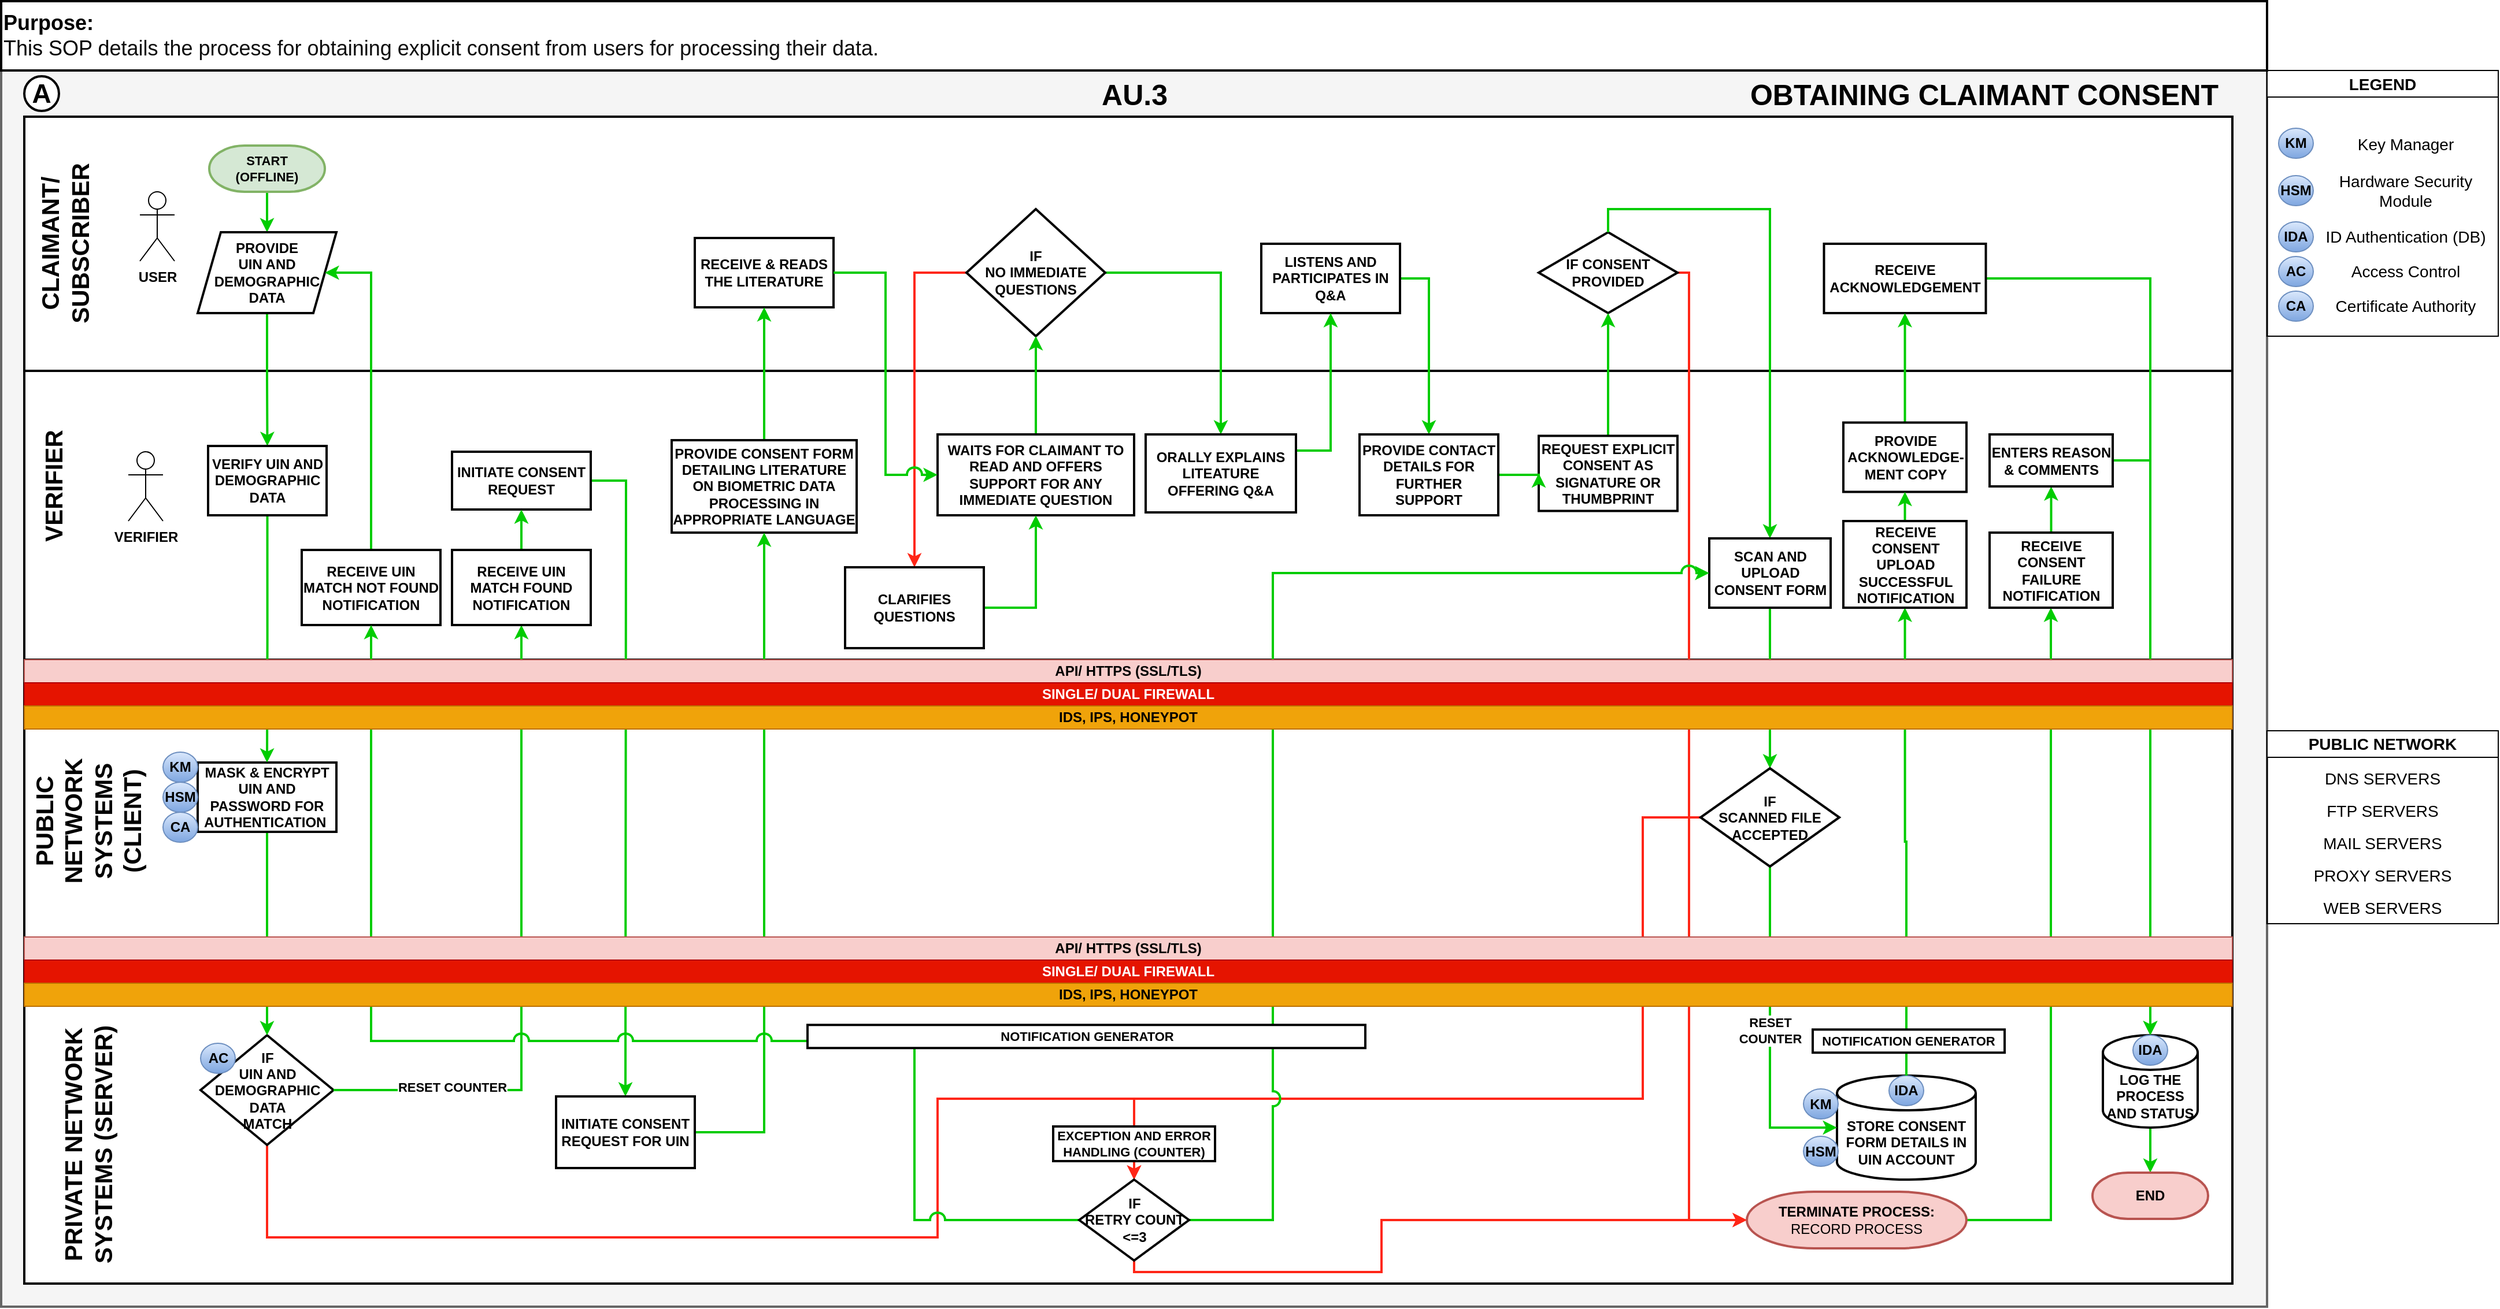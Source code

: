 <mxfile version="20.7.4" type="device"><diagram id="tNvNsEMvDkDMT7WeLGfM" name="Page-1"><mxGraphModel dx="2908" dy="743" grid="1" gridSize="10" guides="1" tooltips="1" connect="1" arrows="1" fold="1" page="1" pageScale="1" pageWidth="1920" pageHeight="1200" math="0" shadow="0"><root><mxCell id="0"/><mxCell id="1" parent="0"/><mxCell id="E5M4O6Q0sdLkuVF7K7NS-40" value="" style="rounded=0;whiteSpace=wrap;html=1;fontSize=22;fillColor=#f5f5f5;fontColor=#333333;strokeColor=#666666;direction=east;strokeWidth=2;fontStyle=1" parent="1" vertex="1"><mxGeometry x="-150" y="120" width="1960" height="1070" as="geometry"/></mxCell><mxCell id="_vOd7280G5e7iA6d7c9s-8" value="" style="rounded=0;whiteSpace=wrap;html=1;fontSize=25;strokeWidth=2;fontStyle=1" parent="1" vertex="1"><mxGeometry x="-130" y="630" width="1910" height="260" as="geometry"/></mxCell><mxCell id="3YjntON_A2WyxVC3kMfs-15" value="" style="rounded=0;whiteSpace=wrap;html=1;fontSize=25;strokeWidth=2;fontStyle=1" parent="1" vertex="1"><mxGeometry x="-130" y="890" width="1910" height="280" as="geometry"/></mxCell><mxCell id="E5M4O6Q0sdLkuVF7K7NS-34" value="" style="rounded=0;whiteSpace=wrap;html=1;fontSize=25;strokeWidth=2;fontStyle=1" parent="1" vertex="1"><mxGeometry x="-130" y="160" width="1910" height="220" as="geometry"/></mxCell><mxCell id="E5M4O6Q0sdLkuVF7K7NS-37" value="" style="rounded=0;whiteSpace=wrap;html=1;fontSize=25;strokeWidth=2;fontStyle=1" parent="1" vertex="1"><mxGeometry x="-130" y="380" width="1910" height="250" as="geometry"/></mxCell><mxCell id="E5M4O6Q0sdLkuVF7K7NS-1" value="AU.3" style="text;html=1;align=center;verticalAlign=middle;resizable=0;points=[];autosize=1;strokeColor=none;fillColor=none;strokeWidth=2;fontStyle=1;fontSize=25;" parent="1" vertex="1"><mxGeometry x="790" y="120" width="80" height="40" as="geometry"/></mxCell><mxCell id="E5M4O6Q0sdLkuVF7K7NS-2" value="RECEIVE &amp;amp; READS THE LITERATURE" style="rounded=0;whiteSpace=wrap;html=1;strokeWidth=2;fontStyle=1" parent="1" vertex="1"><mxGeometry x="450" y="265" width="120" height="60" as="geometry"/></mxCell><mxCell id="3YjntON_A2WyxVC3kMfs-30" style="edgeStyle=orthogonalEdgeStyle;rounded=0;orthogonalLoop=1;jettySize=auto;html=1;exitX=1;exitY=0.5;exitDx=0;exitDy=0;entryX=0.5;entryY=0;entryDx=0;entryDy=0;strokeColor=#00CC00;strokeWidth=2;fontStyle=1;" parent="1" source="E5M4O6Q0sdLkuVF7K7NS-3" target="E5M4O6Q0sdLkuVF7K7NS-9" edge="1"><mxGeometry relative="1" as="geometry"><Array as="points"><mxPoint x="905" y="295"/></Array></mxGeometry></mxCell><mxCell id="3YjntON_A2WyxVC3kMfs-31" style="edgeStyle=orthogonalEdgeStyle;rounded=0;orthogonalLoop=1;jettySize=auto;html=1;exitX=0;exitY=0.5;exitDx=0;exitDy=0;entryX=0.5;entryY=0;entryDx=0;entryDy=0;strokeColor=#FF2617;strokeWidth=2;fontStyle=1;" parent="1" source="E5M4O6Q0sdLkuVF7K7NS-3" target="E5M4O6Q0sdLkuVF7K7NS-13" edge="1"><mxGeometry relative="1" as="geometry"/></mxCell><mxCell id="E5M4O6Q0sdLkuVF7K7NS-3" value="IF &lt;br&gt;NO IMMEDIATE QUESTIONS" style="rhombus;whiteSpace=wrap;html=1;strokeWidth=2;fontStyle=1" parent="1" vertex="1"><mxGeometry x="685" y="240" width="120" height="110" as="geometry"/></mxCell><mxCell id="3YjntON_A2WyxVC3kMfs-11" style="edgeStyle=orthogonalEdgeStyle;rounded=0;orthogonalLoop=1;jettySize=auto;html=1;exitX=1;exitY=0.5;exitDx=0;exitDy=0;entryX=0.5;entryY=0;entryDx=0;entryDy=0;strokeColor=#00CC00;strokeWidth=2;fontStyle=1;" parent="1" source="E5M4O6Q0sdLkuVF7K7NS-4" target="3YjntON_A2WyxVC3kMfs-10" edge="1"><mxGeometry relative="1" as="geometry"/></mxCell><mxCell id="E5M4O6Q0sdLkuVF7K7NS-4" value="RECEIVE ACKNOWLEDGEMENT" style="rounded=0;whiteSpace=wrap;html=1;strokeWidth=2;fontStyle=1" parent="1" vertex="1"><mxGeometry x="1426.75" y="270" width="140" height="60" as="geometry"/></mxCell><mxCell id="E5M4O6Q0sdLkuVF7K7NS-24" style="edgeStyle=orthogonalEdgeStyle;rounded=0;orthogonalLoop=1;jettySize=auto;html=1;exitX=0.5;exitY=1;exitDx=0;exitDy=0;entryX=0.5;entryY=0;entryDx=0;entryDy=0;strokeColor=#00CC00;strokeWidth=2;fontStyle=1" parent="1" source="3YjntON_A2WyxVC3kMfs-35" target="3YjntON_A2WyxVC3kMfs-55" edge="1"><mxGeometry relative="1" as="geometry"/></mxCell><mxCell id="3YjntON_A2WyxVC3kMfs-8" style="edgeStyle=orthogonalEdgeStyle;rounded=0;orthogonalLoop=1;jettySize=auto;html=1;exitX=1;exitY=0.5;exitDx=0;exitDy=0;entryX=0;entryY=0.5;entryDx=0;entryDy=0;entryPerimeter=0;strokeColor=#FF2617;strokeWidth=2;fontStyle=1;" parent="1" source="E5M4O6Q0sdLkuVF7K7NS-5" target="3YjntON_A2WyxVC3kMfs-7" edge="1"><mxGeometry relative="1" as="geometry"><Array as="points"><mxPoint x="1310" y="295"/><mxPoint x="1310" y="1115"/></Array></mxGeometry></mxCell><mxCell id="E5M4O6Q0sdLkuVF7K7NS-5" value="IF CONSENT PROVIDED" style="rounded=0;whiteSpace=wrap;html=1;strokeWidth=2;fontStyle=1;shape=rhombus;perimeter=rhombusPerimeter;" parent="1" vertex="1"><mxGeometry x="1180" y="260" width="120" height="70" as="geometry"/></mxCell><mxCell id="E5M4O6Q0sdLkuVF7K7NS-20" style="edgeStyle=orthogonalEdgeStyle;rounded=0;orthogonalLoop=1;jettySize=auto;html=1;exitX=1;exitY=0.5;exitDx=0;exitDy=0;entryX=0.5;entryY=0;entryDx=0;entryDy=0;strokeColor=#00CC00;strokeWidth=2;fontStyle=1" parent="1" source="E5M4O6Q0sdLkuVF7K7NS-6" target="E5M4O6Q0sdLkuVF7K7NS-14" edge="1"><mxGeometry relative="1" as="geometry"/></mxCell><mxCell id="E5M4O6Q0sdLkuVF7K7NS-6" value="LISTENS AND PARTICIPATES IN Q&amp;amp;A" style="rounded=0;whiteSpace=wrap;html=1;strokeWidth=2;fontStyle=1" parent="1" vertex="1"><mxGeometry x="940" y="270" width="120" height="60" as="geometry"/></mxCell><mxCell id="3YjntON_A2WyxVC3kMfs-5" style="edgeStyle=orthogonalEdgeStyle;rounded=0;orthogonalLoop=1;jettySize=auto;html=1;exitX=0.5;exitY=0;exitDx=0;exitDy=0;entryX=0.5;entryY=1;entryDx=0;entryDy=0;strokeColor=#00CC00;strokeWidth=2;fontStyle=1;" parent="1" source="E5M4O6Q0sdLkuVF7K7NS-7" target="E5M4O6Q0sdLkuVF7K7NS-2" edge="1"><mxGeometry relative="1" as="geometry"><mxPoint x="700" y="440" as="sourcePoint"/></mxGeometry></mxCell><mxCell id="E5M4O6Q0sdLkuVF7K7NS-7" value="PROVIDE CONSENT FORM DETAILING LITERATURE ON BIOMETRIC DATA PROCESSING IN APPROPRIATE LANGUAGE" style="rounded=0;whiteSpace=wrap;html=1;strokeWidth=2;fontStyle=1" parent="1" vertex="1"><mxGeometry x="430" y="440" width="160" height="80" as="geometry"/></mxCell><mxCell id="3YjntON_A2WyxVC3kMfs-27" style="edgeStyle=orthogonalEdgeStyle;rounded=0;orthogonalLoop=1;jettySize=auto;html=1;exitX=0.5;exitY=0;exitDx=0;exitDy=0;entryX=0.5;entryY=1;entryDx=0;entryDy=0;strokeColor=#00CC00;strokeWidth=2;fontStyle=1;" parent="1" source="E5M4O6Q0sdLkuVF7K7NS-8" target="E5M4O6Q0sdLkuVF7K7NS-3" edge="1"><mxGeometry relative="1" as="geometry"/></mxCell><mxCell id="E5M4O6Q0sdLkuVF7K7NS-8" value="WAITS FOR CLAIMANT TO READ AND OFFERS SUPPORT FOR ANY IMMEDIATE QUESTION" style="rounded=0;whiteSpace=wrap;html=1;strokeWidth=2;fontStyle=1" parent="1" vertex="1"><mxGeometry x="660" y="435" width="170" height="70" as="geometry"/></mxCell><mxCell id="E5M4O6Q0sdLkuVF7K7NS-21" style="edgeStyle=orthogonalEdgeStyle;rounded=0;orthogonalLoop=1;jettySize=auto;html=1;exitX=1;exitY=0.5;exitDx=0;exitDy=0;strokeColor=#00CC00;strokeWidth=2;fontStyle=1;entryX=0.5;entryY=1;entryDx=0;entryDy=0;" parent="1" source="E5M4O6Q0sdLkuVF7K7NS-9" target="E5M4O6Q0sdLkuVF7K7NS-6" edge="1"><mxGeometry relative="1" as="geometry"><Array as="points"><mxPoint x="970" y="449"/><mxPoint x="1000" y="449"/></Array></mxGeometry></mxCell><mxCell id="E5M4O6Q0sdLkuVF7K7NS-9" value="ORALLY EXPLAINS LITEATURE OFFERING Q&amp;amp;A" style="rounded=0;whiteSpace=wrap;html=1;strokeWidth=2;fontStyle=1" parent="1" vertex="1"><mxGeometry x="840" y="435" width="130" height="67.5" as="geometry"/></mxCell><mxCell id="3YjntON_A2WyxVC3kMfs-58" style="edgeStyle=orthogonalEdgeStyle;rounded=0;orthogonalLoop=1;jettySize=auto;html=1;exitX=0.5;exitY=0;exitDx=0;exitDy=0;entryX=0.5;entryY=1;entryDx=0;entryDy=0;strokeColor=#00CC00;strokeWidth=2;fontStyle=1;" parent="1" source="E5M4O6Q0sdLkuVF7K7NS-11" target="E5M4O6Q0sdLkuVF7K7NS-4" edge="1"><mxGeometry relative="1" as="geometry"/></mxCell><mxCell id="E5M4O6Q0sdLkuVF7K7NS-11" value="PROVIDE ACKNOWLEDGE-MENT COPY" style="rounded=0;whiteSpace=wrap;html=1;strokeWidth=2;fontStyle=1" parent="1" vertex="1"><mxGeometry x="1443.5" y="424.75" width="106.5" height="60" as="geometry"/></mxCell><mxCell id="E5M4O6Q0sdLkuVF7K7NS-23" style="edgeStyle=orthogonalEdgeStyle;rounded=0;orthogonalLoop=1;jettySize=auto;html=1;exitX=0.5;exitY=0;exitDx=0;exitDy=0;strokeColor=#00CC00;strokeWidth=2;fontStyle=1" parent="1" source="E5M4O6Q0sdLkuVF7K7NS-12" target="E5M4O6Q0sdLkuVF7K7NS-5" edge="1"><mxGeometry relative="1" as="geometry"/></mxCell><mxCell id="E5M4O6Q0sdLkuVF7K7NS-12" value="REQUEST EXPLICIT CONSENT AS SIGNATURE OR THUMBPRINT" style="rounded=0;whiteSpace=wrap;html=1;strokeWidth=2;fontStyle=1" parent="1" vertex="1"><mxGeometry x="1180" y="436.25" width="120" height="65" as="geometry"/></mxCell><mxCell id="3YjntON_A2WyxVC3kMfs-32" style="edgeStyle=orthogonalEdgeStyle;rounded=0;orthogonalLoop=1;jettySize=auto;html=1;exitX=1;exitY=0.5;exitDx=0;exitDy=0;entryX=0.5;entryY=1;entryDx=0;entryDy=0;strokeColor=#00CC00;strokeWidth=2;fontStyle=1;" parent="1" source="E5M4O6Q0sdLkuVF7K7NS-13" target="E5M4O6Q0sdLkuVF7K7NS-8" edge="1"><mxGeometry relative="1" as="geometry"/></mxCell><mxCell id="E5M4O6Q0sdLkuVF7K7NS-13" value="CLARIFIES QUESTIONS" style="rounded=0;whiteSpace=wrap;html=1;strokeWidth=2;fontStyle=1" parent="1" vertex="1"><mxGeometry x="580" y="550" width="120" height="70" as="geometry"/></mxCell><mxCell id="3YjntON_A2WyxVC3kMfs-6" style="edgeStyle=orthogonalEdgeStyle;rounded=0;orthogonalLoop=1;jettySize=auto;html=1;entryX=0;entryY=0.5;entryDx=0;entryDy=0;exitX=1;exitY=0.5;exitDx=0;exitDy=0;strokeColor=#00CC00;strokeWidth=2;fontStyle=1;" parent="1" source="E5M4O6Q0sdLkuVF7K7NS-14" target="E5M4O6Q0sdLkuVF7K7NS-12" edge="1"><mxGeometry relative="1" as="geometry"/></mxCell><mxCell id="E5M4O6Q0sdLkuVF7K7NS-14" value="PROVIDE CONTACT DETAILS FOR FURTHER SUPPORT" style="rounded=0;whiteSpace=wrap;html=1;strokeWidth=2;fontStyle=1" parent="1" vertex="1"><mxGeometry x="1025" y="435" width="120" height="70" as="geometry"/></mxCell><mxCell id="E5M4O6Q0sdLkuVF7K7NS-30" value="OBTAINING CLAIMANT CONSENT" style="text;html=1;align=center;verticalAlign=middle;resizable=0;points=[];autosize=1;strokeColor=none;fillColor=none;fontSize=25;fontStyle=1" parent="1" vertex="1"><mxGeometry x="1350" y="120" width="430" height="40" as="geometry"/></mxCell><mxCell id="E5M4O6Q0sdLkuVF7K7NS-32" value="CLAIMANT/&lt;br style=&quot;font-size: 21px;&quot;&gt;SUBSCRIBER" style="text;html=1;align=center;verticalAlign=middle;resizable=0;points=[];autosize=1;strokeColor=none;fillColor=none;fontSize=21;fontStyle=1;horizontal=0;" parent="1" vertex="1"><mxGeometry x="-130" y="195" width="70" height="150" as="geometry"/></mxCell><mxCell id="E5M4O6Q0sdLkuVF7K7NS-33" value="VERIFIER" style="text;html=1;align=center;verticalAlign=middle;resizable=0;points=[];autosize=1;strokeColor=none;fillColor=none;fontSize=21;fontStyle=1;horizontal=0;" parent="1" vertex="1"><mxGeometry x="-130" y="425" width="50" height="110" as="geometry"/></mxCell><mxCell id="3YjntON_A2WyxVC3kMfs-18" style="edgeStyle=orthogonalEdgeStyle;rounded=0;orthogonalLoop=1;jettySize=auto;html=1;exitX=0.5;exitY=1;exitDx=0;exitDy=0;exitPerimeter=0;entryX=0.5;entryY=0;entryDx=0;entryDy=0;fontSize=11;fillColor=default;strokeWidth=2;fontStyle=1;strokeColor=#00CC00;" parent="1" source="3YjntON_A2WyxVC3kMfs-1" target="3YjntON_A2WyxVC3kMfs-17" edge="1"><mxGeometry relative="1" as="geometry"/></mxCell><mxCell id="3YjntON_A2WyxVC3kMfs-1" value="&lt;b style=&quot;font-size: 11px;&quot;&gt;START&lt;br&gt;(OFFLINE)&lt;br&gt;&lt;/b&gt;" style="strokeWidth=2;html=1;shape=mxgraph.flowchart.terminator;whiteSpace=wrap;fillColor=#d5e8d4;strokeColor=#82b366;fontSize=11;" parent="1" vertex="1"><mxGeometry x="30" y="185" width="100" height="40" as="geometry"/></mxCell><mxCell id="_vOd7280G5e7iA6d7c9s-45" style="edgeStyle=orthogonalEdgeStyle;rounded=0;orthogonalLoop=1;jettySize=auto;html=1;exitX=1;exitY=0.5;exitDx=0;exitDy=0;exitPerimeter=0;strokeColor=#00CC00;strokeWidth=2;fontStyle=1;" parent="1" source="3YjntON_A2WyxVC3kMfs-7" target="F3yoGy7IdvXtqkMi2CL_-4" edge="1"><mxGeometry relative="1" as="geometry"><Array as="points"><mxPoint x="1623" y="1115"/></Array></mxGeometry></mxCell><mxCell id="3YjntON_A2WyxVC3kMfs-7" value="&lt;span style=&quot;border-color: var(--border-color);&quot;&gt;&lt;b&gt;TERMINATE PROCESS:&lt;br&gt;&lt;/b&gt;RECORD PROCESS&lt;br&gt;&lt;/span&gt;" style="strokeWidth=2;html=1;shape=mxgraph.flowchart.terminator;whiteSpace=wrap;fillColor=#f8cecc;strokeColor=#b85450;" parent="1" vertex="1"><mxGeometry x="1360" y="1090.5" width="190" height="49" as="geometry"/></mxCell><mxCell id="3YjntON_A2WyxVC3kMfs-13" style="edgeStyle=orthogonalEdgeStyle;rounded=0;orthogonalLoop=1;jettySize=auto;html=1;exitX=0.5;exitY=1;exitDx=0;exitDy=0;strokeColor=#00CC00;strokeWidth=2;fontStyle=1;" parent="1" source="3YjntON_A2WyxVC3kMfs-10" target="3YjntON_A2WyxVC3kMfs-12" edge="1"><mxGeometry relative="1" as="geometry"/></mxCell><mxCell id="3YjntON_A2WyxVC3kMfs-10" value="LOG THE PROCESS AND STATUS" style="rounded=0;whiteSpace=wrap;html=1;strokeWidth=2;fontStyle=1;shape=cylinder3;boundedLbl=1;backgroundOutline=1;size=15;" parent="1" vertex="1"><mxGeometry x="1668" y="955" width="82" height="80" as="geometry"/></mxCell><mxCell id="3YjntON_A2WyxVC3kMfs-12" value="&lt;b&gt;END&lt;/b&gt;" style="strokeWidth=2;html=1;shape=mxgraph.flowchart.terminator;whiteSpace=wrap;fillColor=#f8cecc;strokeColor=#b85450;" parent="1" vertex="1"><mxGeometry x="1659" y="1074" width="100" height="40" as="geometry"/></mxCell><mxCell id="3YjntON_A2WyxVC3kMfs-14" value="A" style="ellipse;whiteSpace=wrap;html=1;aspect=fixed;rounded=0;strokeWidth=2;fontStyle=1;fontSize=23;" parent="1" vertex="1"><mxGeometry x="-130" y="125" width="30" height="30" as="geometry"/></mxCell><mxCell id="3YjntON_A2WyxVC3kMfs-16" value="&lt;font style=&quot;font-size: 21px;&quot;&gt;PRIVATE NETWORK&lt;br style=&quot;border-color: var(--border-color); font-size: 21px;&quot;&gt;SYSTEMS (SERVER)&lt;/font&gt;" style="text;html=1;align=center;verticalAlign=middle;resizable=0;points=[];autosize=1;strokeColor=none;fillColor=none;fontSize=21;fontStyle=1;horizontal=0;" parent="1" vertex="1"><mxGeometry x="-110" y="940" width="70" height="220" as="geometry"/></mxCell><mxCell id="_vOd7280G5e7iA6d7c9s-19" style="edgeStyle=orthogonalEdgeStyle;rounded=0;orthogonalLoop=1;jettySize=auto;html=1;exitX=0.5;exitY=1;exitDx=0;exitDy=0;entryX=0.5;entryY=0;entryDx=0;entryDy=0;strokeColor=#00CC00;strokeWidth=2;fontStyle=1;" parent="1" source="3YjntON_A2WyxVC3kMfs-17" target="_vOd7280G5e7iA6d7c9s-18" edge="1"><mxGeometry relative="1" as="geometry"/></mxCell><mxCell id="3YjntON_A2WyxVC3kMfs-17" value="PROVIDE &lt;br&gt;UIN AND DEMOGRAPHIC DATA" style="rounded=0;whiteSpace=wrap;html=1;strokeWidth=2;fontStyle=1;shape=parallelogram;perimeter=parallelogramPerimeter;fixedSize=1;" parent="1" vertex="1"><mxGeometry x="20" y="260" width="120" height="70" as="geometry"/></mxCell><mxCell id="_vOd7280G5e7iA6d7c9s-30" style="edgeStyle=orthogonalEdgeStyle;rounded=0;orthogonalLoop=1;jettySize=auto;html=1;exitX=1;exitY=0.5;exitDx=0;exitDy=0;entryX=0.5;entryY=0;entryDx=0;entryDy=0;strokeColor=#00CC00;strokeWidth=2;fontStyle=1;" parent="1" source="3YjntON_A2WyxVC3kMfs-19" edge="1"><mxGeometry relative="1" as="geometry"><mxPoint x="390" y="1008" as="targetPoint"/></mxGeometry></mxCell><mxCell id="3YjntON_A2WyxVC3kMfs-19" value="INITIATE CONSENT REQUEST" style="rounded=0;whiteSpace=wrap;html=1;strokeWidth=2;fontStyle=1" parent="1" vertex="1"><mxGeometry x="240" y="450" width="120" height="50" as="geometry"/></mxCell><mxCell id="3YjntON_A2WyxVC3kMfs-25" style="edgeStyle=orthogonalEdgeStyle;rounded=0;orthogonalLoop=1;jettySize=auto;html=1;exitX=1;exitY=0.5;exitDx=0;exitDy=0;exitPerimeter=0;entryX=0.5;entryY=1;entryDx=0;entryDy=0;strokeColor=#00CC00;strokeWidth=2;fontStyle=1;" parent="1" source="3YjntON_A2WyxVC3kMfs-21" target="E5M4O6Q0sdLkuVF7K7NS-7" edge="1"><mxGeometry relative="1" as="geometry"/></mxCell><mxCell id="3YjntON_A2WyxVC3kMfs-21" value="INITIATE CONSENT REQUEST FOR UIN" style="rounded=0;whiteSpace=wrap;html=1;strokeWidth=2;fontStyle=1;shape=label;boundedLbl=1;backgroundOutline=1;size=15;" parent="1" vertex="1"><mxGeometry x="330" y="1008" width="120" height="62" as="geometry"/></mxCell><mxCell id="3YjntON_A2WyxVC3kMfs-39" style="edgeStyle=orthogonalEdgeStyle;rounded=0;orthogonalLoop=1;jettySize=auto;html=1;exitX=0.5;exitY=0;exitDx=0;exitDy=0;exitPerimeter=0;entryX=0.5;entryY=1;entryDx=0;entryDy=0;strokeColor=#00CC00;strokeWidth=2;fontStyle=1;" parent="1" source="_vOd7280G5e7iA6d7c9s-43" target="E5M4O6Q0sdLkuVF7K7NS-11" edge="1"><mxGeometry relative="1" as="geometry"/></mxCell><mxCell id="3YjntON_A2WyxVC3kMfs-33" value="STORE CONSENT FORM DETAILS IN UIN ACCOUNT" style="rounded=0;whiteSpace=wrap;html=1;strokeWidth=2;fontStyle=1;shape=cylinder3;boundedLbl=1;backgroundOutline=1;size=15;" parent="1" vertex="1"><mxGeometry x="1438" y="990" width="120" height="90" as="geometry"/></mxCell><mxCell id="3YjntON_A2WyxVC3kMfs-34" value="IDA" style="ellipse;whiteSpace=wrap;html=1;fillColor=#dae8fc;strokeColor=#6c8ebf;gradientColor=#7ea6e0;fontStyle=1" parent="1" vertex="1"><mxGeometry x="1483" y="990" width="30" height="26" as="geometry"/></mxCell><mxCell id="3YjntON_A2WyxVC3kMfs-37" value="" style="edgeStyle=orthogonalEdgeStyle;rounded=0;orthogonalLoop=1;jettySize=auto;html=1;exitX=0.5;exitY=0;exitDx=0;exitDy=0;entryX=0.5;entryY=0;entryDx=0;entryDy=0;strokeColor=#00CC00;strokeWidth=2;fontStyle=1" parent="1" source="E5M4O6Q0sdLkuVF7K7NS-5" target="3YjntON_A2WyxVC3kMfs-35" edge="1"><mxGeometry relative="1" as="geometry"><mxPoint x="1390" y="260" as="sourcePoint"/><mxPoint x="1560" y="660" as="targetPoint"/></mxGeometry></mxCell><mxCell id="3YjntON_A2WyxVC3kMfs-35" value="SCAN AND UPLOAD CONSENT FORM" style="rounded=0;whiteSpace=wrap;html=1;strokeWidth=2;fontStyle=1" parent="1" vertex="1"><mxGeometry x="1327.5" y="525" width="105" height="60" as="geometry"/></mxCell><mxCell id="3YjntON_A2WyxVC3kMfs-40" value="IDA" style="ellipse;whiteSpace=wrap;html=1;fillColor=#dae8fc;strokeColor=#6c8ebf;gradientColor=#7ea6e0;fontStyle=1" parent="1" vertex="1"><mxGeometry x="1694" y="955" width="30" height="26" as="geometry"/></mxCell><mxCell id="3YjntON_A2WyxVC3kMfs-56" style="edgeStyle=orthogonalEdgeStyle;rounded=0;orthogonalLoop=1;jettySize=auto;html=1;exitX=0;exitY=0.5;exitDx=0;exitDy=0;strokeColor=#FF2617;strokeWidth=2;fontStyle=1;" parent="1" source="3YjntON_A2WyxVC3kMfs-55" target="_vOd7280G5e7iA6d7c9s-28" edge="1"><mxGeometry relative="1" as="geometry"><Array as="points"><mxPoint x="1270" y="767"/><mxPoint x="1270" y="1010"/><mxPoint x="830" y="1010"/></Array></mxGeometry></mxCell><mxCell id="3YjntON_A2WyxVC3kMfs-57" value="RESET&lt;br&gt;COUNTER" style="edgeStyle=orthogonalEdgeStyle;rounded=0;orthogonalLoop=1;jettySize=auto;html=1;entryX=0;entryY=0.5;entryDx=0;entryDy=0;entryPerimeter=0;strokeColor=#00CC00;strokeWidth=2;fontStyle=1;exitX=0.5;exitY=1;exitDx=0;exitDy=0;" parent="1" source="3YjntON_A2WyxVC3kMfs-55" target="3YjntON_A2WyxVC3kMfs-33" edge="1"><mxGeometry relative="1" as="geometry"/></mxCell><mxCell id="3YjntON_A2WyxVC3kMfs-55" value="IF &lt;br&gt;SCANNED FILE ACCEPTED" style="rounded=0;whiteSpace=wrap;html=1;strokeWidth=2;fontStyle=1;shape=rhombus;perimeter=rhombusPerimeter;" parent="1" vertex="1"><mxGeometry x="1320" y="724" width="120" height="85" as="geometry"/></mxCell><mxCell id="3YjntON_A2WyxVC3kMfs-63" value="KM" style="ellipse;whiteSpace=wrap;html=1;fillColor=#dae8fc;strokeColor=#6c8ebf;gradientColor=#7ea6e0;fontStyle=1" parent="1" vertex="1"><mxGeometry x="1409" y="1001.5" width="30" height="26" as="geometry"/></mxCell><mxCell id="3YjntON_A2WyxVC3kMfs-64" value="HSM" style="ellipse;whiteSpace=wrap;html=1;fillColor=#dae8fc;strokeColor=#6c8ebf;gradientColor=#7ea6e0;fontStyle=1" parent="1" vertex="1"><mxGeometry x="1409" y="1042.5" width="30" height="26" as="geometry"/></mxCell><mxCell id="_vOd7280G5e7iA6d7c9s-1" value="USER" style="shape=umlActor;verticalLabelPosition=bottom;verticalAlign=top;html=1;outlineConnect=0;fontStyle=1" parent="1" vertex="1"><mxGeometry x="-30" y="225" width="30" height="60" as="geometry"/></mxCell><mxCell id="_vOd7280G5e7iA6d7c9s-2" value="VERIFIER" style="shape=umlActor;verticalLabelPosition=bottom;verticalAlign=top;html=1;outlineConnect=0;fontStyle=1" parent="1" vertex="1"><mxGeometry x="-40" y="450" width="30" height="60" as="geometry"/></mxCell><mxCell id="_vOd7280G5e7iA6d7c9s-9" value="&lt;font style=&quot;font-size: 21px;&quot;&gt;PUBLIC &lt;br&gt;NETWORK&lt;br style=&quot;border-color: var(--border-color); font-size: 21px;&quot;&gt;SYSTEMS &lt;br&gt;(CLIENT)&lt;/font&gt;" style="text;html=1;align=center;verticalAlign=middle;resizable=0;points=[];autosize=1;strokeColor=none;fillColor=none;fontSize=21;fontStyle=1;horizontal=0;" parent="1" vertex="1"><mxGeometry x="-135" y="710" width="120" height="120" as="geometry"/></mxCell><mxCell id="_vOd7280G5e7iA6d7c9s-22" style="edgeStyle=orthogonalEdgeStyle;rounded=0;orthogonalLoop=1;jettySize=auto;html=1;exitX=0.5;exitY=0;exitDx=0;exitDy=0;entryX=0.5;entryY=1;entryDx=0;entryDy=0;strokeColor=#00CC00;strokeWidth=2;fontStyle=1;" parent="1" source="_vOd7280G5e7iA6d7c9s-23" target="3YjntON_A2WyxVC3kMfs-19" edge="1"><mxGeometry relative="1" as="geometry"/></mxCell><mxCell id="_vOd7280G5e7iA6d7c9s-27" style="edgeStyle=orthogonalEdgeStyle;rounded=0;orthogonalLoop=1;jettySize=auto;html=1;exitX=0.5;exitY=1;exitDx=0;exitDy=0;strokeColor=#FF2617;strokeWidth=2;fontStyle=1;" parent="1" source="_vOd7280G5e7iA6d7c9s-12" target="_vOd7280G5e7iA6d7c9s-28" edge="1"><mxGeometry relative="1" as="geometry"><Array as="points"><mxPoint x="80" y="1130"/><mxPoint x="660" y="1130"/><mxPoint x="660" y="1010"/><mxPoint x="830" y="1010"/></Array></mxGeometry></mxCell><mxCell id="_vOd7280G5e7iA6d7c9s-12" value="IF &lt;br&gt;UIN AND DEMOGRAPHIC &lt;br&gt;DATA &lt;br&gt;MATCH" style="rhombus;whiteSpace=wrap;html=1;strokeWidth=2;fontStyle=1" parent="1" vertex="1"><mxGeometry x="22.5" y="955" width="115" height="95" as="geometry"/></mxCell><mxCell id="_vOd7280G5e7iA6d7c9s-13" value="AC" style="ellipse;whiteSpace=wrap;html=1;fillColor=#dae8fc;strokeColor=#6c8ebf;gradientColor=#7ea6e0;fontStyle=1" parent="1" vertex="1"><mxGeometry x="22.5" y="962" width="30" height="26" as="geometry"/></mxCell><mxCell id="_vOd7280G5e7iA6d7c9s-21" style="edgeStyle=orthogonalEdgeStyle;rounded=0;orthogonalLoop=1;jettySize=auto;html=1;exitX=0.5;exitY=1;exitDx=0;exitDy=0;entryX=0.5;entryY=0;entryDx=0;entryDy=0;strokeColor=#00CC00;strokeWidth=2;fontStyle=1;" parent="1" source="_vOd7280G5e7iA6d7c9s-14" target="_vOd7280G5e7iA6d7c9s-12" edge="1"><mxGeometry relative="1" as="geometry"/></mxCell><mxCell id="_vOd7280G5e7iA6d7c9s-14" value="MASK &amp;amp; ENCRYPT UIN AND PASSWORD FOR AUTHENTICATION&amp;nbsp;" style="rounded=0;whiteSpace=wrap;html=1;strokeWidth=2;fontStyle=1" parent="1" vertex="1"><mxGeometry x="20" y="719" width="120" height="60" as="geometry"/></mxCell><mxCell id="_vOd7280G5e7iA6d7c9s-15" value="KM" style="ellipse;whiteSpace=wrap;html=1;fillColor=#dae8fc;strokeColor=#6c8ebf;gradientColor=#7ea6e0;fontStyle=1" parent="1" vertex="1"><mxGeometry x="-10" y="710" width="30" height="26" as="geometry"/></mxCell><mxCell id="_vOd7280G5e7iA6d7c9s-16" value="HSM" style="ellipse;whiteSpace=wrap;html=1;fillColor=#dae8fc;strokeColor=#6c8ebf;gradientColor=#7ea6e0;fontStyle=1" parent="1" vertex="1"><mxGeometry x="-10" y="736" width="30" height="26" as="geometry"/></mxCell><mxCell id="_vOd7280G5e7iA6d7c9s-17" value="CA" style="ellipse;whiteSpace=wrap;html=1;fillColor=#dae8fc;strokeColor=#6c8ebf;gradientColor=#7ea6e0;fontStyle=1" parent="1" vertex="1"><mxGeometry x="-10" y="762" width="30" height="26" as="geometry"/></mxCell><mxCell id="_vOd7280G5e7iA6d7c9s-20" style="edgeStyle=orthogonalEdgeStyle;rounded=0;orthogonalLoop=1;jettySize=auto;html=1;exitX=0.5;exitY=1;exitDx=0;exitDy=0;entryX=0.5;entryY=0;entryDx=0;entryDy=0;strokeColor=#00CC00;strokeWidth=2;fontStyle=1;" parent="1" source="_vOd7280G5e7iA6d7c9s-18" target="_vOd7280G5e7iA6d7c9s-14" edge="1"><mxGeometry relative="1" as="geometry"/></mxCell><mxCell id="_vOd7280G5e7iA6d7c9s-18" value="VERIFY UIN AND DEMOGRAPHIC DATA" style="rounded=0;whiteSpace=wrap;html=1;strokeWidth=2;fontStyle=1" parent="1" vertex="1"><mxGeometry x="29" y="445" width="102.5" height="60" as="geometry"/></mxCell><mxCell id="_vOd7280G5e7iA6d7c9s-24" value="RESET COUNTER" style="edgeStyle=orthogonalEdgeStyle;rounded=0;orthogonalLoop=1;jettySize=auto;html=1;exitX=1;exitY=0.5;exitDx=0;exitDy=0;entryX=0.5;entryY=1;entryDx=0;entryDy=0;strokeColor=#00CC00;strokeWidth=2;fontStyle=1;" parent="1" source="_vOd7280G5e7iA6d7c9s-12" target="_vOd7280G5e7iA6d7c9s-23" edge="1"><mxGeometry x="-0.637" y="3" relative="1" as="geometry"><mxPoint x="138" y="1001" as="sourcePoint"/><mxPoint x="223" y="500" as="targetPoint"/><mxPoint as="offset"/></mxGeometry></mxCell><mxCell id="_vOd7280G5e7iA6d7c9s-23" value="RECEIVE UIN MATCH FOUND NOTIFICATION" style="rounded=0;whiteSpace=wrap;html=1;strokeWidth=2;fontStyle=1" parent="1" vertex="1"><mxGeometry x="240" y="535" width="120" height="65" as="geometry"/></mxCell><mxCell id="_vOd7280G5e7iA6d7c9s-26" style="edgeStyle=orthogonalEdgeStyle;rounded=0;orthogonalLoop=1;jettySize=auto;html=1;exitX=0.5;exitY=0;exitDx=0;exitDy=0;entryX=1;entryY=0.5;entryDx=0;entryDy=0;strokeColor=#00CC00;strokeWidth=2;fontStyle=1;" parent="1" source="_vOd7280G5e7iA6d7c9s-25" target="3YjntON_A2WyxVC3kMfs-17" edge="1"><mxGeometry relative="1" as="geometry"><Array as="points"><mxPoint x="170" y="295"/></Array></mxGeometry></mxCell><mxCell id="_vOd7280G5e7iA6d7c9s-25" value="RECEIVE UIN MATCH NOT FOUND NOTIFICATION" style="rounded=0;whiteSpace=wrap;html=1;strokeWidth=2;fontStyle=1" parent="1" vertex="1"><mxGeometry x="110" y="535" width="120" height="65" as="geometry"/></mxCell><mxCell id="_vOd7280G5e7iA6d7c9s-29" style="edgeStyle=orthogonalEdgeStyle;rounded=0;orthogonalLoop=1;jettySize=auto;html=1;exitX=0;exitY=0.5;exitDx=0;exitDy=0;entryX=0.5;entryY=1;entryDx=0;entryDy=0;strokeColor=#00CC00;strokeWidth=2;fontStyle=1;jumpStyle=arc;jumpSize=11;" parent="1" source="_vOd7280G5e7iA6d7c9s-28" target="_vOd7280G5e7iA6d7c9s-25" edge="1"><mxGeometry relative="1" as="geometry"><Array as="points"><mxPoint x="640" y="1115"/><mxPoint x="640" y="960"/><mxPoint x="170" y="960"/></Array></mxGeometry></mxCell><mxCell id="_vOd7280G5e7iA6d7c9s-40" style="edgeStyle=orthogonalEdgeStyle;rounded=0;orthogonalLoop=1;jettySize=auto;html=1;exitX=0.5;exitY=1;exitDx=0;exitDy=0;entryX=0;entryY=0.5;entryDx=0;entryDy=0;entryPerimeter=0;strokeColor=#FF2617;strokeWidth=2;fontStyle=1;" parent="1" source="_vOd7280G5e7iA6d7c9s-28" target="3YjntON_A2WyxVC3kMfs-7" edge="1"><mxGeometry relative="1" as="geometry"><Array as="points"><mxPoint x="830" y="1160"/><mxPoint x="1044" y="1160"/><mxPoint x="1044" y="1115"/></Array></mxGeometry></mxCell><mxCell id="F3yoGy7IdvXtqkMi2CL_-3" style="edgeStyle=orthogonalEdgeStyle;rounded=0;orthogonalLoop=1;jettySize=auto;html=1;exitX=1;exitY=0.5;exitDx=0;exitDy=0;entryX=0;entryY=0.5;entryDx=0;entryDy=0;strokeColor=#00CC00;strokeWidth=2;fontStyle=1;jumpStyle=arc;jumpSize=11;" parent="1" source="_vOd7280G5e7iA6d7c9s-28" target="3YjntON_A2WyxVC3kMfs-35" edge="1"><mxGeometry relative="1" as="geometry"><Array as="points"><mxPoint x="950" y="1115"/><mxPoint x="950" y="555"/></Array></mxGeometry></mxCell><mxCell id="_vOd7280G5e7iA6d7c9s-28" value="IF &lt;br&gt;RETRY COUNT &lt;br&gt;&amp;lt;=3" style="rounded=0;whiteSpace=wrap;html=1;fontStyle=1;strokeWidth=2;shape=rhombus;perimeter=rhombusPerimeter;" parent="1" vertex="1"><mxGeometry x="782.5" y="1080" width="95" height="70" as="geometry"/></mxCell><mxCell id="_vOd7280G5e7iA6d7c9s-31" value="NOTIFICATION GENERATOR" style="rounded=0;whiteSpace=wrap;html=1;fontStyle=1;strokeWidth=2;fontSize=11;fillColor=default;strokeColor=default;" parent="1" vertex="1"><mxGeometry x="547.5" y="946.12" width="482.5" height="20" as="geometry"/></mxCell><mxCell id="_vOd7280G5e7iA6d7c9s-32" value="EXCEPTION AND ERROR HANDLING (COUNTER)" style="rounded=0;whiteSpace=wrap;html=1;fontStyle=1;strokeWidth=2;fontSize=11;shape=label;boundedLbl=1;backgroundOutline=1;size=9.769;" parent="1" vertex="1"><mxGeometry x="760" y="1034" width="140" height="30" as="geometry"/></mxCell><mxCell id="_vOd7280G5e7iA6d7c9s-44" value="" style="edgeStyle=orthogonalEdgeStyle;rounded=0;orthogonalLoop=1;jettySize=auto;html=1;exitX=0.5;exitY=0;exitDx=0;exitDy=0;exitPerimeter=0;entryX=0.5;entryY=1;entryDx=0;entryDy=0;strokeColor=#00CC00;strokeWidth=2;fontStyle=1;" parent="1" source="3YjntON_A2WyxVC3kMfs-33" target="_vOd7280G5e7iA6d7c9s-43" edge="1"><mxGeometry relative="1" as="geometry"><mxPoint x="1514" y="1034" as="sourcePoint"/><mxPoint x="1516" y="485" as="targetPoint"/></mxGeometry></mxCell><mxCell id="_vOd7280G5e7iA6d7c9s-43" value="RECEIVE CONSENT UPLOAD SUCCESSFUL NOTIFICATION" style="rounded=0;whiteSpace=wrap;html=1;strokeWidth=2;fontStyle=1" parent="1" vertex="1"><mxGeometry x="1443.5" y="510" width="106.5" height="75" as="geometry"/></mxCell><mxCell id="_vOd7280G5e7iA6d7c9s-42" value="NOTIFICATION GENERATOR" style="rounded=0;whiteSpace=wrap;html=1;fontStyle=1;strokeWidth=2;fontSize=11;fillColor=default;strokeColor=default;" parent="1" vertex="1"><mxGeometry x="1417" y="950.12" width="166" height="20" as="geometry"/></mxCell><mxCell id="_vOd7280G5e7iA6d7c9s-46" value="&lt;font style=&quot;font-size: 14px;&quot;&gt;LEGEND&lt;/font&gt;" style="swimlane;whiteSpace=wrap;html=1;" parent="1" vertex="1"><mxGeometry x="1810" y="120" width="200" height="230" as="geometry"/></mxCell><mxCell id="_vOd7280G5e7iA6d7c9s-47" value="KM" style="ellipse;whiteSpace=wrap;html=1;fillColor=#dae8fc;strokeColor=#6c8ebf;gradientColor=#7ea6e0;fontStyle=1" parent="_vOd7280G5e7iA6d7c9s-46" vertex="1"><mxGeometry x="10" y="50" width="30" height="26" as="geometry"/></mxCell><mxCell id="_vOd7280G5e7iA6d7c9s-48" value="IDA" style="ellipse;whiteSpace=wrap;html=1;fillColor=#dae8fc;strokeColor=#6c8ebf;gradientColor=#7ea6e0;fontStyle=1" parent="_vOd7280G5e7iA6d7c9s-46" vertex="1"><mxGeometry x="10" y="131" width="30" height="26" as="geometry"/></mxCell><mxCell id="_vOd7280G5e7iA6d7c9s-49" value="HSM" style="ellipse;whiteSpace=wrap;html=1;fillColor=#dae8fc;strokeColor=#6c8ebf;gradientColor=#7ea6e0;fontStyle=1" parent="_vOd7280G5e7iA6d7c9s-46" vertex="1"><mxGeometry x="10" y="91" width="30" height="26" as="geometry"/></mxCell><mxCell id="_vOd7280G5e7iA6d7c9s-51" value="Key Manager" style="text;html=1;strokeColor=none;fillColor=none;align=center;verticalAlign=middle;whiteSpace=wrap;rounded=0;fontSize=14;" parent="_vOd7280G5e7iA6d7c9s-46" vertex="1"><mxGeometry x="40" y="50" width="160" height="28" as="geometry"/></mxCell><mxCell id="_vOd7280G5e7iA6d7c9s-53" value="Hardware Security Module" style="text;html=1;strokeColor=none;fillColor=none;align=center;verticalAlign=middle;whiteSpace=wrap;rounded=0;fontSize=14;" parent="_vOd7280G5e7iA6d7c9s-46" vertex="1"><mxGeometry x="40" y="90" width="160" height="28" as="geometry"/></mxCell><mxCell id="_vOd7280G5e7iA6d7c9s-54" value="ID Authentication (DB)" style="text;html=1;strokeColor=none;fillColor=none;align=center;verticalAlign=middle;whiteSpace=wrap;rounded=0;fontSize=14;" parent="_vOd7280G5e7iA6d7c9s-46" vertex="1"><mxGeometry x="40" y="130" width="160" height="28" as="geometry"/></mxCell><mxCell id="_vOd7280G5e7iA6d7c9s-55" value="AC" style="ellipse;whiteSpace=wrap;html=1;fillColor=#dae8fc;strokeColor=#6c8ebf;gradientColor=#7ea6e0;fontStyle=1" parent="_vOd7280G5e7iA6d7c9s-46" vertex="1"><mxGeometry x="10" y="161" width="30" height="26" as="geometry"/></mxCell><mxCell id="_vOd7280G5e7iA6d7c9s-56" value="Access Control" style="text;html=1;strokeColor=none;fillColor=none;align=center;verticalAlign=middle;whiteSpace=wrap;rounded=0;fontSize=14;" parent="_vOd7280G5e7iA6d7c9s-46" vertex="1"><mxGeometry x="40" y="160" width="160" height="28" as="geometry"/></mxCell><mxCell id="_vOd7280G5e7iA6d7c9s-57" value="Certificate Authority" style="text;html=1;strokeColor=none;fillColor=none;align=center;verticalAlign=middle;whiteSpace=wrap;rounded=0;fontSize=14;" parent="_vOd7280G5e7iA6d7c9s-46" vertex="1"><mxGeometry x="40" y="190" width="160" height="28" as="geometry"/></mxCell><mxCell id="_vOd7280G5e7iA6d7c9s-58" value="CA" style="ellipse;whiteSpace=wrap;html=1;fillColor=#dae8fc;strokeColor=#6c8ebf;gradientColor=#7ea6e0;fontStyle=1" parent="_vOd7280G5e7iA6d7c9s-46" vertex="1"><mxGeometry x="10" y="191" width="30" height="26" as="geometry"/></mxCell><mxCell id="_vOd7280G5e7iA6d7c9s-59" value="&lt;font style=&quot;font-size: 14px;&quot;&gt;PUBLIC NETWORK&lt;/font&gt;" style="swimlane;whiteSpace=wrap;html=1;" parent="1" vertex="1"><mxGeometry x="1810" y="691.5" width="200" height="167" as="geometry"/></mxCell><mxCell id="_vOd7280G5e7iA6d7c9s-60" value="DNS SERVERS" style="text;html=1;strokeColor=none;fillColor=none;align=center;verticalAlign=middle;whiteSpace=wrap;rounded=0;fontSize=14;" parent="_vOd7280G5e7iA6d7c9s-59" vertex="1"><mxGeometry y="27" width="200" height="28" as="geometry"/></mxCell><mxCell id="_vOd7280G5e7iA6d7c9s-61" value="FTP SERVERS" style="text;html=1;strokeColor=none;fillColor=none;align=center;verticalAlign=middle;whiteSpace=wrap;rounded=0;fontSize=14;" parent="_vOd7280G5e7iA6d7c9s-59" vertex="1"><mxGeometry y="55" width="200" height="28" as="geometry"/></mxCell><mxCell id="_vOd7280G5e7iA6d7c9s-62" value="MAIL SERVERS" style="text;html=1;strokeColor=none;fillColor=none;align=center;verticalAlign=middle;whiteSpace=wrap;rounded=0;fontSize=14;" parent="_vOd7280G5e7iA6d7c9s-59" vertex="1"><mxGeometry y="83" width="200" height="28" as="geometry"/></mxCell><mxCell id="_vOd7280G5e7iA6d7c9s-63" value="PROXY SERVERS" style="text;html=1;strokeColor=none;fillColor=none;align=center;verticalAlign=middle;whiteSpace=wrap;rounded=0;fontSize=14;" parent="_vOd7280G5e7iA6d7c9s-59" vertex="1"><mxGeometry y="111" width="200" height="28" as="geometry"/></mxCell><mxCell id="_vOd7280G5e7iA6d7c9s-64" value="WEB SERVERS" style="text;html=1;strokeColor=none;fillColor=none;align=center;verticalAlign=middle;whiteSpace=wrap;rounded=0;fontSize=14;" parent="_vOd7280G5e7iA6d7c9s-59" vertex="1"><mxGeometry y="139" width="200" height="28" as="geometry"/></mxCell><mxCell id="F3yoGy7IdvXtqkMi2CL_-6" style="edgeStyle=orthogonalEdgeStyle;rounded=0;orthogonalLoop=1;jettySize=auto;html=1;exitX=0.5;exitY=0;exitDx=0;exitDy=0;entryX=0.5;entryY=1;entryDx=0;entryDy=0;strokeColor=#00CC00;strokeWidth=2;fontStyle=1;" parent="1" source="F3yoGy7IdvXtqkMi2CL_-4" target="F3yoGy7IdvXtqkMi2CL_-5" edge="1"><mxGeometry relative="1" as="geometry"/></mxCell><mxCell id="F3yoGy7IdvXtqkMi2CL_-4" value="RECEIVE CONSENT FAILURE NOTIFICATION" style="rounded=0;whiteSpace=wrap;html=1;strokeWidth=2;fontStyle=1" parent="1" vertex="1"><mxGeometry x="1570" y="520" width="106.5" height="65" as="geometry"/></mxCell><mxCell id="F3yoGy7IdvXtqkMi2CL_-7" style="edgeStyle=orthogonalEdgeStyle;rounded=0;orthogonalLoop=1;jettySize=auto;html=1;exitX=1;exitY=0.5;exitDx=0;exitDy=0;strokeColor=#00CC00;strokeWidth=2;fontStyle=1;" parent="1" source="F3yoGy7IdvXtqkMi2CL_-5" target="3YjntON_A2WyxVC3kMfs-10" edge="1"><mxGeometry relative="1" as="geometry"/></mxCell><mxCell id="F3yoGy7IdvXtqkMi2CL_-5" value="ENTERS REASON &amp;amp; COMMENTS" style="rounded=0;whiteSpace=wrap;html=1;strokeWidth=2;fontStyle=1" parent="1" vertex="1"><mxGeometry x="1570" y="435" width="106.5" height="45" as="geometry"/></mxCell><mxCell id="_vOd7280G5e7iA6d7c9s-35" value="" style="group" parent="1" vertex="1" connectable="0"><mxGeometry x="-130" y="870" width="1910" height="60" as="geometry"/></mxCell><mxCell id="_vOd7280G5e7iA6d7c9s-36" value="API/ HTTPS (SSL/TLS)" style="shape=label;whiteSpace=wrap;html=1;boundedLbl=1;backgroundOutline=1;darkOpacity=0.05;darkOpacity2=0.1;fillColor=#f8cecc;strokeColor=#b85450;rounded=0;fontStyle=1" parent="_vOd7280G5e7iA6d7c9s-35" vertex="1"><mxGeometry width="1910" height="20" as="geometry"/></mxCell><mxCell id="_vOd7280G5e7iA6d7c9s-37" value="" style="group" parent="_vOd7280G5e7iA6d7c9s-35" vertex="1" connectable="0"><mxGeometry y="20" width="1910" height="40" as="geometry"/></mxCell><mxCell id="_vOd7280G5e7iA6d7c9s-38" value="&lt;b&gt;SINGLE/ DUAL FIREWALL&lt;/b&gt;" style="shape=label;whiteSpace=wrap;html=1;boundedLbl=1;backgroundOutline=1;darkOpacity=0.05;darkOpacity2=0.1;fillColor=#e51400;fontColor=#ffffff;strokeColor=#B20000;rounded=0;" parent="_vOd7280G5e7iA6d7c9s-37" vertex="1"><mxGeometry width="1910" height="20" as="geometry"/></mxCell><mxCell id="_vOd7280G5e7iA6d7c9s-39" value="&lt;b&gt;IDS, IPS, HONEYPOT&lt;/b&gt;" style="shape=label;whiteSpace=wrap;html=1;boundedLbl=1;backgroundOutline=1;darkOpacity=0.05;darkOpacity2=0.1;fillColor=#f0a30a;strokeColor=#BD7000;rounded=0;fontColor=#000000;" parent="_vOd7280G5e7iA6d7c9s-37" vertex="1"><mxGeometry y="20" width="1910" height="20" as="geometry"/></mxCell><mxCell id="_vOd7280G5e7iA6d7c9s-3" value="" style="group" parent="1" vertex="1" connectable="0"><mxGeometry x="-130" y="630" width="1910" height="60" as="geometry"/></mxCell><mxCell id="_vOd7280G5e7iA6d7c9s-4" value="API/ HTTPS (SSL/TLS)" style="shape=label;whiteSpace=wrap;html=1;boundedLbl=1;backgroundOutline=1;darkOpacity=0.05;darkOpacity2=0.1;fillColor=#f8cecc;strokeColor=#b85450;rounded=0;fontStyle=1" parent="_vOd7280G5e7iA6d7c9s-3" vertex="1"><mxGeometry width="1910" height="20" as="geometry"/></mxCell><mxCell id="_vOd7280G5e7iA6d7c9s-5" value="" style="group" parent="_vOd7280G5e7iA6d7c9s-3" vertex="1" connectable="0"><mxGeometry y="20" width="1910" height="40" as="geometry"/></mxCell><mxCell id="_vOd7280G5e7iA6d7c9s-6" value="&lt;b&gt;SINGLE/ DUAL FIREWALL&lt;/b&gt;" style="shape=label;whiteSpace=wrap;html=1;boundedLbl=1;backgroundOutline=1;darkOpacity=0.05;darkOpacity2=0.1;fillColor=#e51400;fontColor=#ffffff;strokeColor=#B20000;rounded=0;" parent="_vOd7280G5e7iA6d7c9s-5" vertex="1"><mxGeometry width="1910" height="20" as="geometry"/></mxCell><mxCell id="_vOd7280G5e7iA6d7c9s-7" value="&lt;b&gt;IDS, IPS, HONEYPOT&lt;/b&gt;" style="shape=label;whiteSpace=wrap;html=1;boundedLbl=1;backgroundOutline=1;darkOpacity=0.05;darkOpacity2=0.1;fillColor=#f0a30a;strokeColor=#BD7000;rounded=0;fontColor=#000000;" parent="_vOd7280G5e7iA6d7c9s-5" vertex="1"><mxGeometry y="20" width="1910" height="20" as="geometry"/></mxCell><mxCell id="3YjntON_A2WyxVC3kMfs-38" style="edgeStyle=orthogonalEdgeStyle;rounded=0;orthogonalLoop=1;jettySize=auto;html=1;exitX=1;exitY=0.5;exitDx=0;exitDy=0;entryX=0;entryY=0.5;entryDx=0;entryDy=0;strokeColor=#00CC00;strokeWidth=2;fontStyle=1;jumpStyle=arc;jumpSize=11;" parent="1" source="E5M4O6Q0sdLkuVF7K7NS-2" target="E5M4O6Q0sdLkuVF7K7NS-8" edge="1"><mxGeometry relative="1" as="geometry"/></mxCell><mxCell id="17y_-5OtT2XJGBdeTO9Q-1" value="&lt;div style=&quot;font-size: 18px;&quot;&gt;&lt;font style=&quot;font-size: 18px;&quot;&gt;&lt;b style=&quot;font-size: 18px;&quot;&gt;Purpose:&lt;/b&gt;&lt;/font&gt;&lt;/div&gt;&lt;div style=&quot;font-size: 18px;&quot;&gt;This SOP d&lt;span style=&quot;background-color: rgb(255, 255, 255); color: rgb(13, 13, 13); font-size: 18px; white-space-collapse: preserve;&quot;&gt;etails the process for obtaining explicit consent from users for processing their data. &lt;/span&gt;&lt;br style=&quot;font-size: 18px;&quot;&gt;&lt;/div&gt;" style="whiteSpace=wrap;html=1;align=left;rounded=0;strokeWidth=2;verticalAlign=middle;fontFamily=Helvetica;fontSize=18;fontStyle=0;" parent="1" vertex="1"><mxGeometry x="-150" y="60" width="1960" height="60" as="geometry"/></mxCell></root></mxGraphModel></diagram></mxfile>